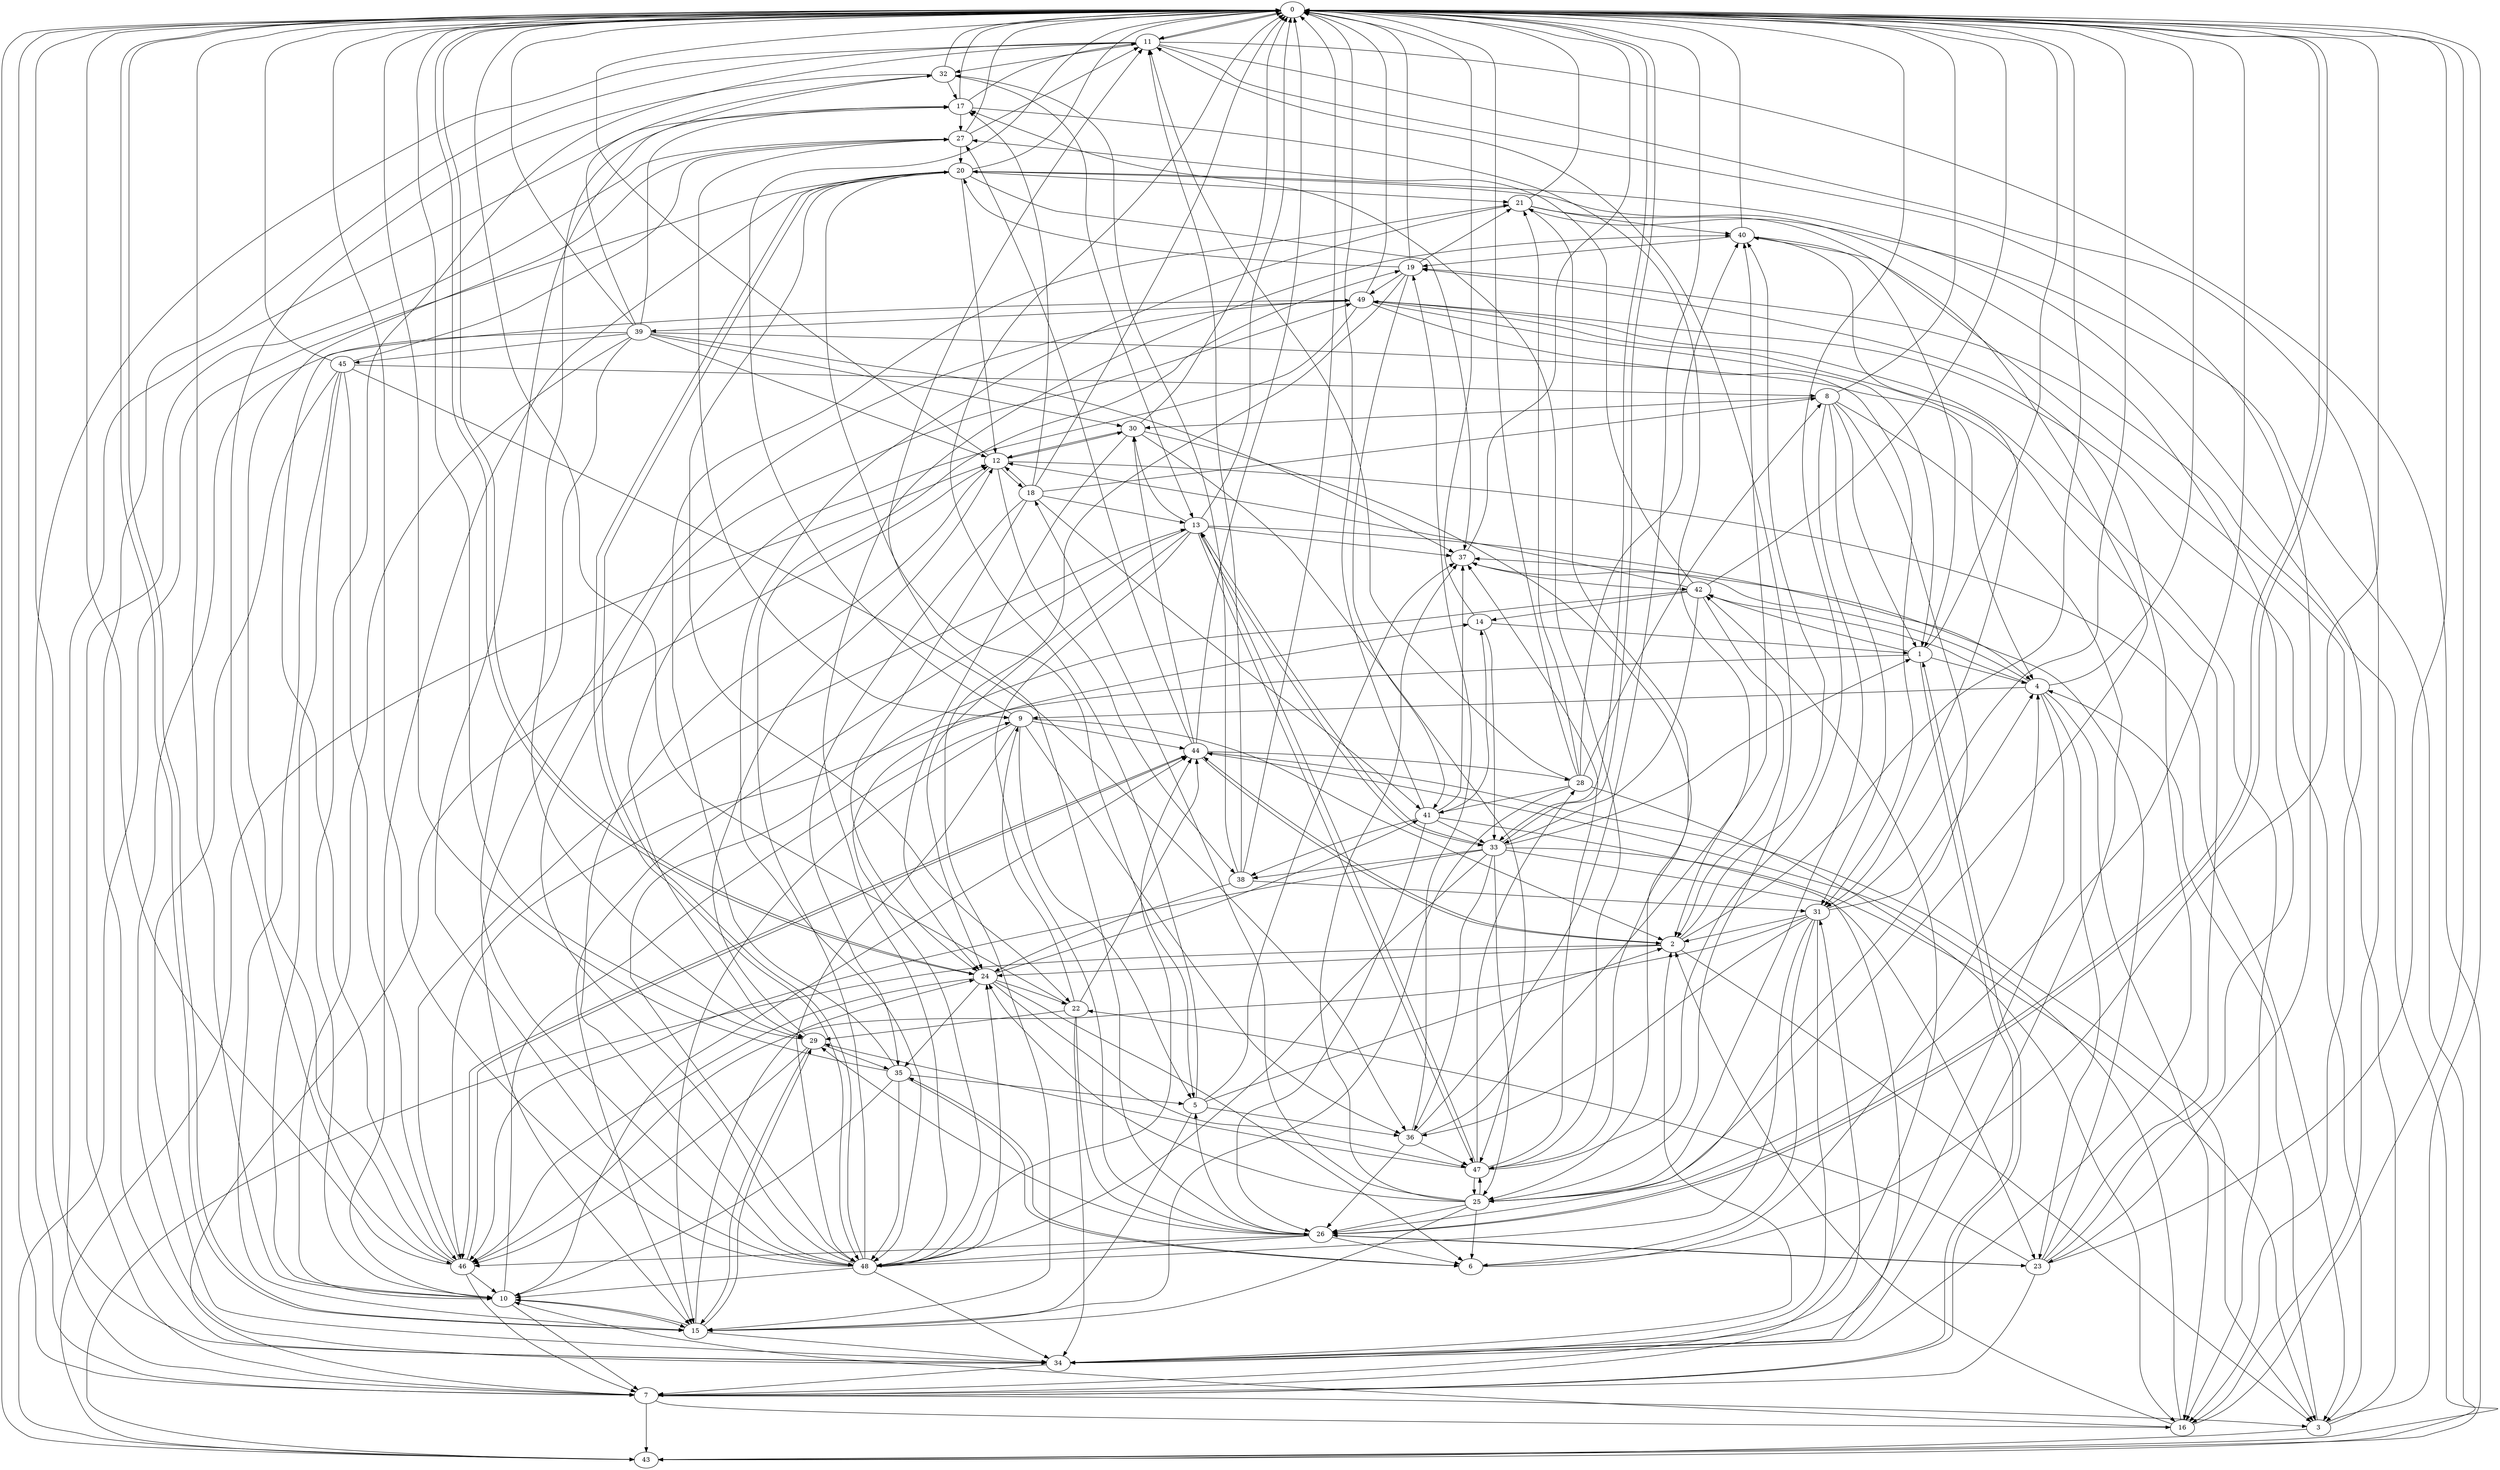 strict digraph "" {
	0	 [component_delay=3];
	11	 [component_delay=3];
	0 -> 11	 [wire_delay=1];
	15	 [component_delay=3];
	0 -> 15	 [wire_delay=2];
	24	 [component_delay=3];
	0 -> 24	 [wire_delay=1];
	26	 [component_delay=3];
	0 -> 26	 [wire_delay=2];
	33	 [component_delay=3];
	0 -> 33	 [wire_delay=2];
	11 -> 0	 [wire_delay=1];
	7	 [component_delay=3];
	11 -> 7	 [wire_delay=1];
	43	 [component_delay=3];
	11 -> 43	 [wire_delay=2];
	16	 [component_delay=3];
	11 -> 16	 [wire_delay=2];
	23	 [component_delay=3];
	11 -> 23	 [wire_delay=2];
	34	 [component_delay=3];
	11 -> 34	 [wire_delay=2];
	10	 [component_delay=3];
	11 -> 10	 [wire_delay=1];
	32	 [component_delay=3];
	11 -> 32	 [wire_delay=1];
	15 -> 0	 [wire_delay=0];
	15 -> 24	 [wire_delay=0];
	15 -> 34	 [wire_delay=1];
	15 -> 10	 [wire_delay=0];
	29	 [component_delay=3];
	15 -> 29	 [wire_delay=0];
	24 -> 0	 [wire_delay=1];
	46	 [component_delay=3];
	24 -> 46	 [wire_delay=1];
	6	 [component_delay=3];
	24 -> 6	 [wire_delay=2];
	35	 [component_delay=3];
	24 -> 35	 [wire_delay=1];
	47	 [component_delay=3];
	24 -> 47	 [wire_delay=2];
	41	 [component_delay=3];
	24 -> 41	 [wire_delay=1];
	22	 [component_delay=3];
	24 -> 22	 [wire_delay=2];
	26 -> 0	 [wire_delay=0];
	26 -> 11	 [wire_delay=0];
	26 -> 46	 [wire_delay=0];
	26 -> 23	 [wire_delay=1];
	5	 [component_delay=3];
	26 -> 5	 [wire_delay=1];
	26 -> 6	 [wire_delay=1];
	48	 [component_delay=3];
	26 -> 48	 [wire_delay=0];
	26 -> 29	 [wire_delay=0];
	33 -> 0	 [wire_delay=0];
	1	 [component_delay=3];
	33 -> 1	 [wire_delay=0];
	33 -> 46	 [wire_delay=0];
	3	 [component_delay=3];
	33 -> 3	 [wire_delay=1];
	33 -> 23	 [wire_delay=1];
	36	 [component_delay=3];
	33 -> 36	 [wire_delay=0];
	25	 [component_delay=3];
	33 -> 25	 [wire_delay=0];
	33 -> 48	 [wire_delay=0];
	38	 [component_delay=3];
	33 -> 38	 [wire_delay=1];
	13	 [component_delay=3];
	33 -> 13	 [wire_delay=0];
	1 -> 0	 [wire_delay=1];
	4	 [component_delay=3];
	1 -> 4	 [wire_delay=2];
	1 -> 7	 [wire_delay=1];
	42	 [component_delay=3];
	1 -> 42	 [wire_delay=1];
	1 -> 46	 [wire_delay=1];
	4 -> 0	 [wire_delay=0];
	4 -> 42	 [wire_delay=0];
	9	 [component_delay=3];
	4 -> 9	 [wire_delay=0];
	4 -> 16	 [wire_delay=1];
	4 -> 23	 [wire_delay=1];
	4 -> 34	 [wire_delay=1];
	37	 [component_delay=3];
	4 -> 37	 [wire_delay=0];
	7 -> 0	 [wire_delay=1];
	7 -> 1	 [wire_delay=1];
	7 -> 3	 [wire_delay=2];
	7 -> 43	 [wire_delay=2];
	7 -> 16	 [wire_delay=2];
	12	 [component_delay=3];
	7 -> 12	 [wire_delay=2];
	17	 [component_delay=3];
	7 -> 17	 [wire_delay=1];
	31	 [component_delay=3];
	7 -> 31	 [wire_delay=2];
	42 -> 0	 [wire_delay=1];
	42 -> 33	 [wire_delay=2];
	2	 [component_delay=3];
	42 -> 2	 [wire_delay=1];
	42 -> 12	 [wire_delay=2];
	42 -> 48	 [wire_delay=1];
	14	 [component_delay=3];
	42 -> 14	 [wire_delay=1];
	27	 [component_delay=3];
	42 -> 27	 [wire_delay=1];
	46 -> 0	 [wire_delay=1];
	46 -> 7	 [wire_delay=1];
	44	 [component_delay=3];
	46 -> 44	 [wire_delay=2];
	46 -> 10	 [wire_delay=1];
	46 -> 13	 [wire_delay=1];
	46 -> 27	 [wire_delay=1];
	49	 [component_delay=3];
	46 -> 49	 [wire_delay=2];
	2 -> 0	 [wire_delay=1];
	2 -> 24	 [wire_delay=1];
	2 -> 3	 [wire_delay=2];
	40	 [component_delay=3];
	2 -> 40	 [wire_delay=1];
	2 -> 43	 [wire_delay=2];
	2 -> 44	 [wire_delay=2];
	3 -> 0	 [wire_delay=0];
	3 -> 4	 [wire_delay=1];
	3 -> 40	 [wire_delay=0];
	3 -> 43	 [wire_delay=1];
	40 -> 0	 [wire_delay=1];
	40 -> 1	 [wire_delay=1];
	40 -> 31	 [wire_delay=2];
	19	 [component_delay=3];
	40 -> 19	 [wire_delay=2];
	43 -> 0	 [wire_delay=0];
	43 -> 12	 [wire_delay=1];
	43 -> 19	 [wire_delay=1];
	21	 [component_delay=3];
	43 -> 21	 [wire_delay=0];
	44 -> 0	 [wire_delay=0];
	44 -> 46	 [wire_delay=0];
	44 -> 2	 [wire_delay=0];
	44 -> 3	 [wire_delay=1];
	30	 [component_delay=3];
	44 -> 30	 [wire_delay=0];
	44 -> 27	 [wire_delay=0];
	28	 [component_delay=3];
	44 -> 28	 [wire_delay=0];
	9 -> 0	 [wire_delay=1];
	9 -> 15	 [wire_delay=2];
	9 -> 2	 [wire_delay=1];
	9 -> 44	 [wire_delay=2];
	9 -> 5	 [wire_delay=2];
	9 -> 36	 [wire_delay=1];
	9 -> 48	 [wire_delay=1];
	16 -> 0	 [wire_delay=0];
	16 -> 2	 [wire_delay=0];
	16 -> 44	 [wire_delay=1];
	16 -> 10	 [wire_delay=0];
	23 -> 0	 [wire_delay=0];
	23 -> 26	 [wire_delay=1];
	23 -> 7	 [wire_delay=0];
	23 -> 37	 [wire_delay=0];
	20	 [component_delay=3];
	23 -> 20	 [wire_delay=0];
	23 -> 49	 [wire_delay=1];
	23 -> 22	 [wire_delay=1];
	34 -> 0	 [wire_delay=0];
	34 -> 7	 [wire_delay=0];
	34 -> 42	 [wire_delay=0];
	34 -> 2	 [wire_delay=0];
	34 -> 19	 [wire_delay=1];
	37 -> 0	 [wire_delay=1];
	37 -> 42	 [wire_delay=1];
	5 -> 0	 [wire_delay=0];
	5 -> 15	 [wire_delay=1];
	5 -> 2	 [wire_delay=0];
	5 -> 37	 [wire_delay=0];
	5 -> 36	 [wire_delay=0];
	36 -> 0	 [wire_delay=1];
	36 -> 26	 [wire_delay=2];
	36 -> 40	 [wire_delay=1];
	36 -> 47	 [wire_delay=2];
	36 -> 19	 [wire_delay=2];
	6 -> 0	 [wire_delay=0];
	6 -> 4	 [wire_delay=1];
	6 -> 35	 [wire_delay=0];
	35 -> 0	 [wire_delay=1];
	35 -> 5	 [wire_delay=2];
	35 -> 6	 [wire_delay=2];
	35 -> 48	 [wire_delay=1];
	35 -> 10	 [wire_delay=1];
	35 -> 21	 [wire_delay=1];
	12 -> 0	 [wire_delay=0];
	12 -> 3	 [wire_delay=1];
	12 -> 30	 [wire_delay=0];
	12 -> 48	 [wire_delay=0];
	18	 [component_delay=3];
	12 -> 18	 [wire_delay=1];
	12 -> 38	 [wire_delay=1];
	17 -> 0	 [wire_delay=1];
	17 -> 11	 [wire_delay=1];
	17 -> 2	 [wire_delay=1];
	17 -> 27	 [wire_delay=1];
	31 -> 0	 [wire_delay=0];
	31 -> 4	 [wire_delay=1];
	31 -> 46	 [wire_delay=0];
	31 -> 2	 [wire_delay=0];
	31 -> 34	 [wire_delay=1];
	31 -> 36	 [wire_delay=0];
	31 -> 6	 [wire_delay=1];
	31 -> 48	 [wire_delay=0];
	8	 [component_delay=3];
	8 -> 0	 [wire_delay=0];
	8 -> 26	 [wire_delay=1];
	8 -> 1	 [wire_delay=0];
	8 -> 34	 [wire_delay=1];
	8 -> 31	 [wire_delay=1];
	8 -> 25	 [wire_delay=0];
	8 -> 30	 [wire_delay=0];
	25 -> 0	 [wire_delay=1];
	25 -> 11	 [wire_delay=1];
	25 -> 15	 [wire_delay=2];
	25 -> 24	 [wire_delay=1];
	25 -> 26	 [wire_delay=2];
	25 -> 37	 [wire_delay=1];
	25 -> 6	 [wire_delay=2];
	25 -> 18	 [wire_delay=2];
	25 -> 47	 [wire_delay=2];
	30 -> 0	 [wire_delay=1];
	30 -> 24	 [wire_delay=1];
	30 -> 12	 [wire_delay=2];
	30 -> 25	 [wire_delay=1];
	30 -> 47	 [wire_delay=2];
	48 -> 0	 [wire_delay=1];
	48 -> 24	 [wire_delay=1];
	48 -> 40	 [wire_delay=1];
	48 -> 44	 [wire_delay=2];
	48 -> 34	 [wire_delay=2];
	48 -> 17	 [wire_delay=1];
	48 -> 10	 [wire_delay=1];
	48 -> 14	 [wire_delay=1];
	48 -> 19	 [wire_delay=2];
	48 -> 20	 [wire_delay=1];
	48 -> 49	 [wire_delay=2];
	10 -> 0	 [wire_delay=1];
	10 -> 15	 [wire_delay=2];
	10 -> 7	 [wire_delay=1];
	10 -> 44	 [wire_delay=2];
	10 -> 9	 [wire_delay=1];
	32 -> 0	 [wire_delay=1];
	32 -> 46	 [wire_delay=1];
	32 -> 17	 [wire_delay=1];
	32 -> 13	 [wire_delay=1];
	32 -> 29	 [wire_delay=1];
	18 -> 0	 [wire_delay=0];
	18 -> 24	 [wire_delay=0];
	18 -> 35	 [wire_delay=0];
	18 -> 12	 [wire_delay=1];
	18 -> 17	 [wire_delay=0];
	18 -> 8	 [wire_delay=1];
	18 -> 13	 [wire_delay=0];
	18 -> 41	 [wire_delay=0];
	38 -> 0	 [wire_delay=0];
	38 -> 11	 [wire_delay=0];
	38 -> 24	 [wire_delay=0];
	38 -> 31	 [wire_delay=1];
	38 -> 32	 [wire_delay=0];
	13 -> 0	 [wire_delay=1];
	13 -> 15	 [wire_delay=2];
	13 -> 24	 [wire_delay=1];
	13 -> 26	 [wire_delay=2];
	13 -> 33	 [wire_delay=2];
	13 -> 4	 [wire_delay=2];
	13 -> 37	 [wire_delay=1];
	13 -> 30	 [wire_delay=1];
	13 -> 47	 [wire_delay=2];
	47 -> 0	 [wire_delay=0];
	47 -> 37	 [wire_delay=0];
	47 -> 17	 [wire_delay=0];
	47 -> 25	 [wire_delay=0];
	47 -> 13	 [wire_delay=0];
	47 -> 29	 [wire_delay=0];
	47 -> 28	 [wire_delay=0];
	14 -> 0	 [wire_delay=1];
	14 -> 33	 [wire_delay=2];
	14 -> 1	 [wire_delay=1];
	29 -> 0	 [wire_delay=1];
	29 -> 15	 [wire_delay=2];
	29 -> 46	 [wire_delay=1];
	29 -> 35	 [wire_delay=1];
	29 -> 12	 [wire_delay=2];
	27 -> 0	 [wire_delay=1];
	27 -> 11	 [wire_delay=1];
	27 -> 7	 [wire_delay=1];
	27 -> 9	 [wire_delay=1];
	27 -> 20	 [wire_delay=1];
	41 -> 0	 [wire_delay=1];
	41 -> 26	 [wire_delay=2];
	41 -> 33	 [wire_delay=2];
	41 -> 7	 [wire_delay=1];
	41 -> 37	 [wire_delay=1];
	41 -> 38	 [wire_delay=2];
	41 -> 14	 [wire_delay=1];
	19 -> 0	 [wire_delay=0];
	19 -> 15	 [wire_delay=1];
	19 -> 41	 [wire_delay=0];
	19 -> 20	 [wire_delay=0];
	19 -> 21	 [wire_delay=0];
	19 -> 49	 [wire_delay=1];
	20 -> 0	 [wire_delay=1];
	20 -> 43	 [wire_delay=2];
	20 -> 16	 [wire_delay=2];
	20 -> 37	 [wire_delay=1];
	20 -> 5	 [wire_delay=2];
	20 -> 12	 [wire_delay=2];
	20 -> 48	 [wire_delay=1];
	20 -> 10	 [wire_delay=1];
	20 -> 21	 [wire_delay=1];
	20 -> 22	 [wire_delay=2];
	21 -> 0	 [wire_delay=1];
	21 -> 40	 [wire_delay=1];
	21 -> 25	 [wire_delay=1];
	21 -> 48	 [wire_delay=1];
	21 -> 47	 [wire_delay=2];
	49 -> 0	 [wire_delay=0];
	49 -> 15	 [wire_delay=1];
	49 -> 1	 [wire_delay=0];
	49 -> 3	 [wire_delay=1];
	49 -> 16	 [wire_delay=1];
	49 -> 31	 [wire_delay=1];
	49 -> 29	 [wire_delay=0];
	39	 [component_delay=3];
	49 -> 39	 [wire_delay=1];
	22 -> 0	 [wire_delay=0];
	22 -> 26	 [wire_delay=1];
	22 -> 44	 [wire_delay=1];
	22 -> 9	 [wire_delay=0];
	22 -> 34	 [wire_delay=1];
	22 -> 29	 [wire_delay=0];
	28 -> 0	 [wire_delay=1];
	28 -> 11	 [wire_delay=1];
	28 -> 15	 [wire_delay=2];
	28 -> 40	 [wire_delay=1];
	28 -> 16	 [wire_delay=2];
	28 -> 8	 [wire_delay=2];
	28 -> 41	 [wire_delay=1];
	28 -> 21	 [wire_delay=1];
	39 -> 0	 [wire_delay=0];
	39 -> 4	 [wire_delay=1];
	39 -> 34	 [wire_delay=1];
	39 -> 37	 [wire_delay=0];
	39 -> 12	 [wire_delay=1];
	39 -> 17	 [wire_delay=0];
	39 -> 30	 [wire_delay=0];
	39 -> 48	 [wire_delay=0];
	39 -> 10	 [wire_delay=0];
	39 -> 32	 [wire_delay=0];
	45	 [component_delay=3];
	39 -> 45	 [wire_delay=0];
	45 -> 0	 [wire_delay=1];
	45 -> 15	 [wire_delay=2];
	45 -> 46	 [wire_delay=1];
	45 -> 34	 [wire_delay=2];
	45 -> 36	 [wire_delay=1];
	45 -> 8	 [wire_delay=2];
	45 -> 10	 [wire_delay=1];
	45 -> 27	 [wire_delay=1];
}
